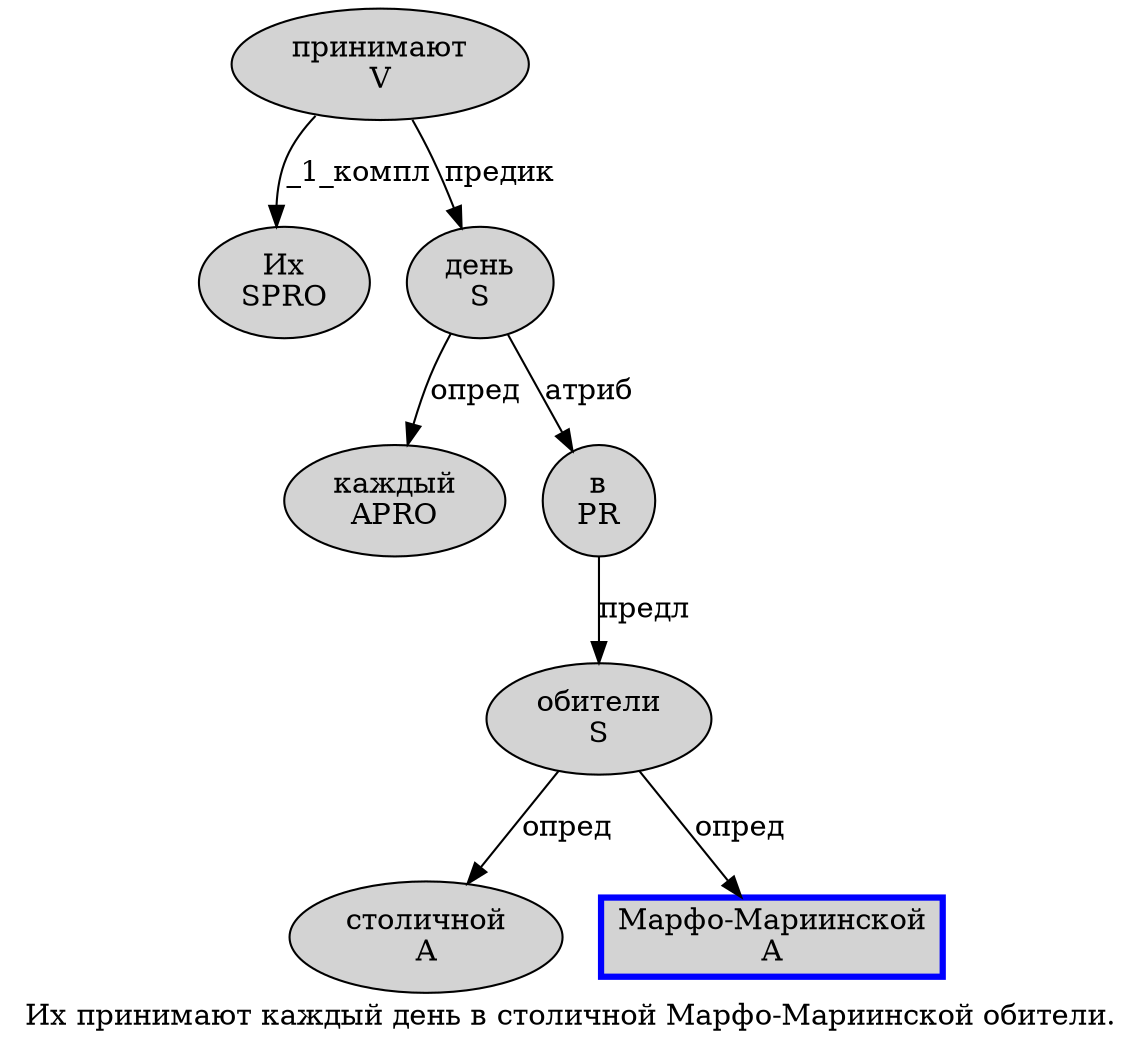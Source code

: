 digraph SENTENCE_463 {
	graph [label="Их принимают каждый день в столичной Марфо-Мариинской обители."]
	node [style=filled]
		0 [label="Их
SPRO" color="" fillcolor=lightgray penwidth=1 shape=ellipse]
		1 [label="принимают
V" color="" fillcolor=lightgray penwidth=1 shape=ellipse]
		2 [label="каждый
APRO" color="" fillcolor=lightgray penwidth=1 shape=ellipse]
		3 [label="день
S" color="" fillcolor=lightgray penwidth=1 shape=ellipse]
		4 [label="в
PR" color="" fillcolor=lightgray penwidth=1 shape=ellipse]
		5 [label="столичной
A" color="" fillcolor=lightgray penwidth=1 shape=ellipse]
		6 [label="Марфо-Мариинской
A" color=blue fillcolor=lightgray penwidth=3 shape=box]
		7 [label="обители
S" color="" fillcolor=lightgray penwidth=1 shape=ellipse]
			7 -> 5 [label="опред"]
			7 -> 6 [label="опред"]
			4 -> 7 [label="предл"]
			3 -> 2 [label="опред"]
			3 -> 4 [label="атриб"]
			1 -> 0 [label="_1_компл"]
			1 -> 3 [label="предик"]
}
